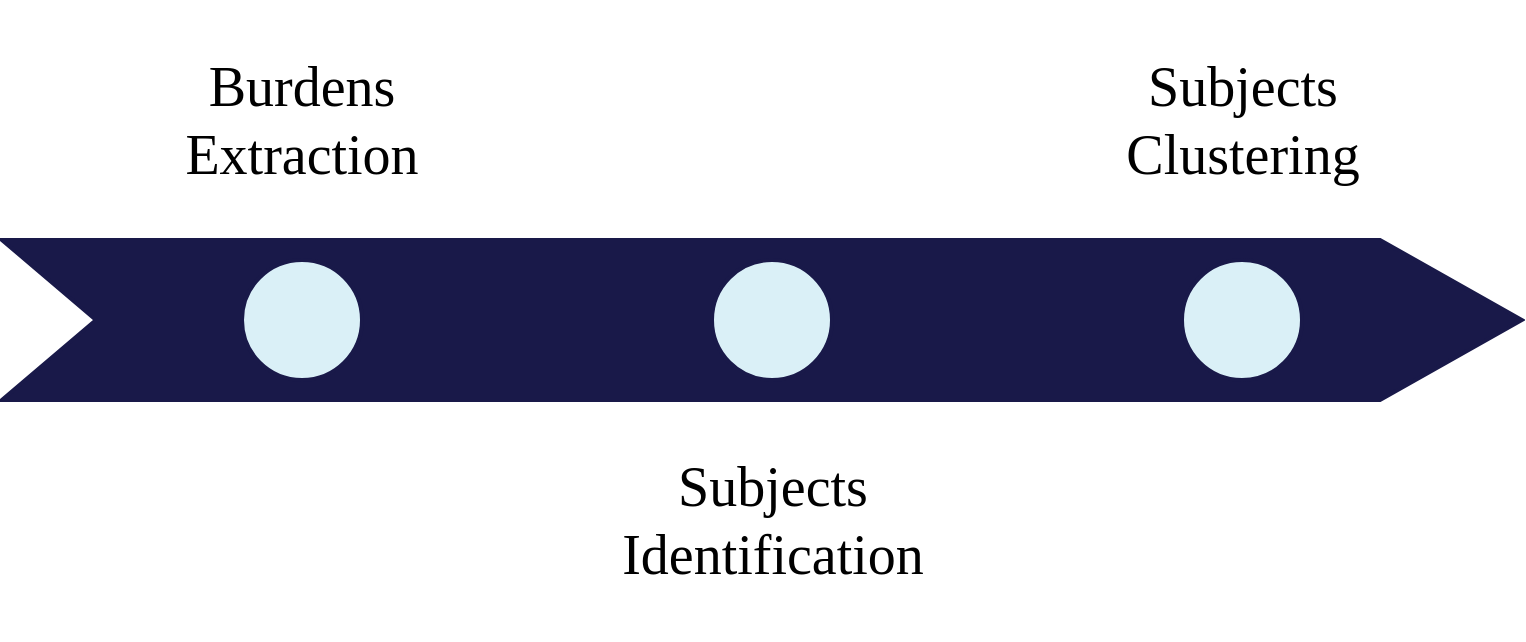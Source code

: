 <mxfile version="13.0.3" type="device"><diagram id="D3U8CxU-4884Db7gvKe6" name="Page-1"><mxGraphModel dx="1106" dy="830" grid="1" gridSize="10" guides="1" tooltips="1" connect="1" arrows="1" fold="1" page="1" pageScale="1" pageWidth="850" pageHeight="1100" math="0" shadow="0" extFonts="Yanone Kaffeesatz^https://fonts.googleapis.com/css?family=Yanone+Kaffeesatz"><root><mxCell id="0"/><mxCell id="1" parent="0"/><mxCell id="xrw0_1-AsoJ8Nmdg74AF-2" value="" style="html=1;shadow=0;dashed=0;align=center;verticalAlign=middle;shape=mxgraph.arrows2.arrow;dy=0;dx=71;notch=47;fillColor=#191949;strokeColor=#191949;strokeWidth=2;" parent="1" vertex="1"><mxGeometry x="30" y="360" width="760" height="80" as="geometry"/></mxCell><mxCell id="xrw0_1-AsoJ8Nmdg74AF-7" value="" style="ellipse;whiteSpace=wrap;html=1;aspect=fixed;strokeColor=#191949;strokeWidth=2;fillColor=#daf0f7;fontSize=28;" parent="1" vertex="1"><mxGeometry x="150" y="370" width="60" height="60" as="geometry"/></mxCell><mxCell id="xrw0_1-AsoJ8Nmdg74AF-9" value="" style="ellipse;whiteSpace=wrap;html=1;aspect=fixed;strokeColor=#191949;strokeWidth=2;fillColor=#daf0f7;fontSize=28;" parent="1" vertex="1"><mxGeometry x="620" y="370" width="60" height="60" as="geometry"/></mxCell><mxCell id="xrw0_1-AsoJ8Nmdg74AF-10" value="" style="ellipse;whiteSpace=wrap;html=1;aspect=fixed;strokeColor=#191949;strokeWidth=2;fillColor=#daf0f7;fontSize=28;" parent="1" vertex="1"><mxGeometry x="385" y="370" width="60" height="60" as="geometry"/></mxCell><mxCell id="xrw0_1-AsoJ8Nmdg74AF-11" value="&lt;font style=&quot;font-size: 28px;&quot;&gt;Burdens Extraction&lt;/font&gt;" style="text;html=1;strokeColor=none;fillColor=none;align=center;verticalAlign=middle;whiteSpace=wrap;rounded=0;fontFamily=Yanone Kaffeesatz;FType=g;fontSize=28;" parent="1" vertex="1"><mxGeometry x="110" y="240" width="140" height="120" as="geometry"/></mxCell><mxCell id="xrw0_1-AsoJ8Nmdg74AF-12" value="&lt;font style=&quot;font-size: 28px;&quot; face=&quot;Yanone Kaffeesatz&quot;&gt;Subjects Identification&lt;/font&gt;" style="text;html=1;strokeColor=none;fillColor=none;align=center;verticalAlign=middle;whiteSpace=wrap;rounded=0;fontSize=28;" parent="1" vertex="1"><mxGeometry x="332.5" y="440" width="165" height="120" as="geometry"/></mxCell><mxCell id="xrw0_1-AsoJ8Nmdg74AF-13" value="&lt;font style=&quot;font-size: 28px;&quot; face=&quot;Yanone Kaffeesatz&quot;&gt;Subjects Clustering&lt;/font&gt;" style="text;html=1;strokeColor=none;fillColor=none;align=center;verticalAlign=middle;whiteSpace=wrap;rounded=0;fontSize=28;" parent="1" vertex="1"><mxGeometry x="567.5" y="240" width="165" height="120" as="geometry"/></mxCell></root></mxGraphModel></diagram></mxfile>